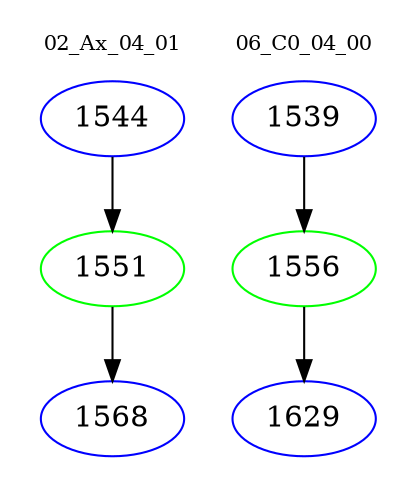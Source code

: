 digraph{
subgraph cluster_0 {
color = white
label = "02_Ax_04_01";
fontsize=10;
T0_1544 [label="1544", color="blue"]
T0_1544 -> T0_1551 [color="black"]
T0_1551 [label="1551", color="green"]
T0_1551 -> T0_1568 [color="black"]
T0_1568 [label="1568", color="blue"]
}
subgraph cluster_1 {
color = white
label = "06_C0_04_00";
fontsize=10;
T1_1539 [label="1539", color="blue"]
T1_1539 -> T1_1556 [color="black"]
T1_1556 [label="1556", color="green"]
T1_1556 -> T1_1629 [color="black"]
T1_1629 [label="1629", color="blue"]
}
}
